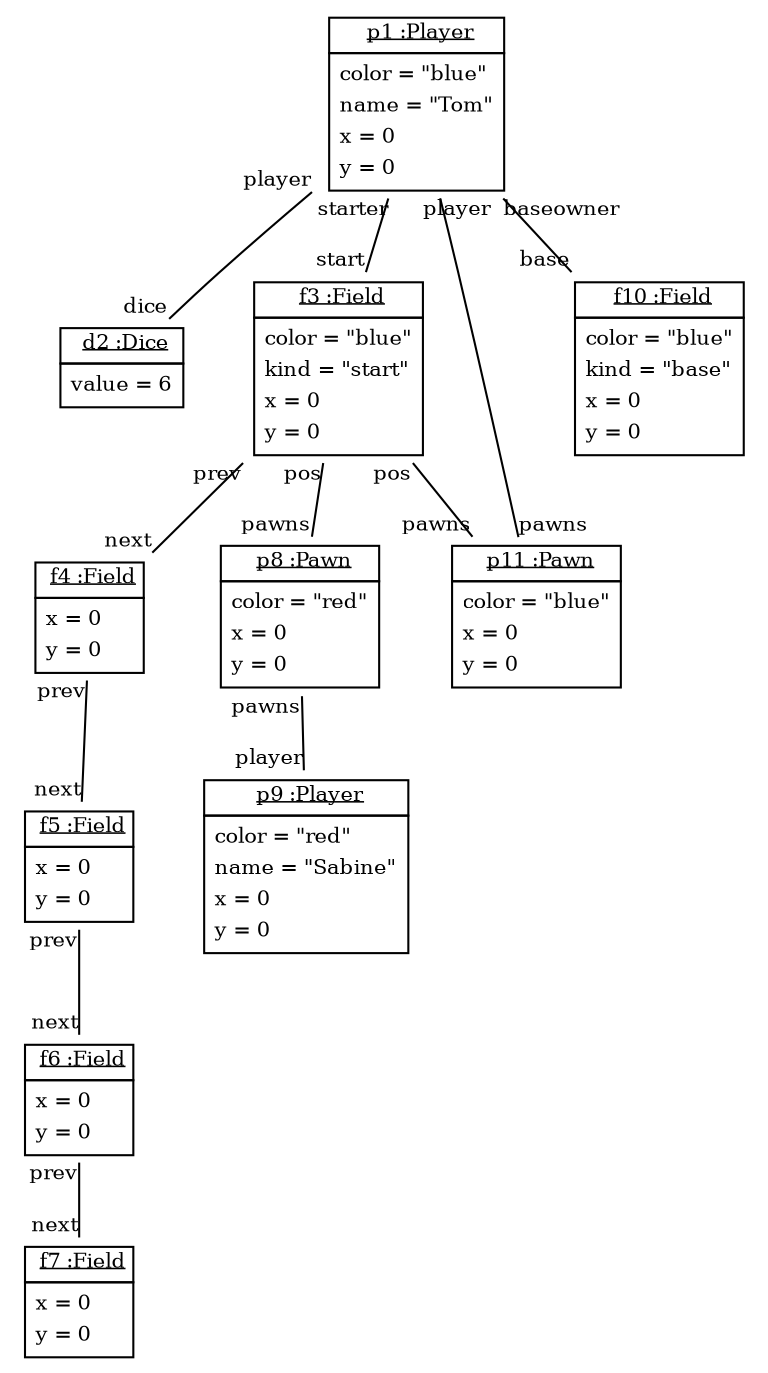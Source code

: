 graph ObjectDiagram {
   node [shape = none, fontsize = 10];
   edge [fontsize = 10];
   compound=true;

p1 [label=<<table border='0' cellborder='1' cellspacing='0'> <tr> <td href="../examples/org/sdmlib/examples/ludo/Player.java"> <u>p1 :Player</u></td></tr><tr><td><table border='0' cellborder='0' cellspacing='0'><tr><td align='left'>color = "blue"</td></tr><tr><td align='left'>name = "Tom"</td></tr><tr><td align='left'>x = 0</td></tr><tr><td align='left'>y = 0</td></tr></table></td></tr></table>>];
d2 [label=<<table border='0' cellborder='1' cellspacing='0'> <tr> <td href="../examples/org/sdmlib/examples/ludo/Dice.java"> <u>d2 :Dice</u></td></tr><tr><td><table border='0' cellborder='0' cellspacing='0'><tr><td align='left'>value = 6</td></tr></table></td></tr></table>>];
f3 [label=<<table border='0' cellborder='1' cellspacing='0'> <tr> <td href="../examples/org/sdmlib/examples/ludo/Field.java"> <u>f3 :Field</u></td></tr><tr><td><table border='0' cellborder='0' cellspacing='0'><tr><td align='left'>color = "blue"</td></tr><tr><td align='left'>kind = "start"</td></tr><tr><td align='left'>x = 0</td></tr><tr><td align='left'>y = 0</td></tr></table></td></tr></table>>];
f4 [label=<<table border='0' cellborder='1' cellspacing='0'> <tr> <td href="../examples/org/sdmlib/examples/ludo/Field.java"> <u>f4 :Field</u></td></tr><tr><td><table border='0' cellborder='0' cellspacing='0'><tr><td align='left'>x = 0</td></tr><tr><td align='left'>y = 0</td></tr></table></td></tr></table>>];
f5 [label=<<table border='0' cellborder='1' cellspacing='0'> <tr> <td href="../examples/org/sdmlib/examples/ludo/Field.java"> <u>f5 :Field</u></td></tr><tr><td><table border='0' cellborder='0' cellspacing='0'><tr><td align='left'>x = 0</td></tr><tr><td align='left'>y = 0</td></tr></table></td></tr></table>>];
f6 [label=<<table border='0' cellborder='1' cellspacing='0'> <tr> <td href="../examples/org/sdmlib/examples/ludo/Field.java"> <u>f6 :Field</u></td></tr><tr><td><table border='0' cellborder='0' cellspacing='0'><tr><td align='left'>x = 0</td></tr><tr><td align='left'>y = 0</td></tr></table></td></tr></table>>];
f7 [label=<<table border='0' cellborder='1' cellspacing='0'> <tr> <td href="../examples/org/sdmlib/examples/ludo/Field.java"> <u>f7 :Field</u></td></tr><tr><td><table border='0' cellborder='0' cellspacing='0'><tr><td align='left'>x = 0</td></tr><tr><td align='left'>y = 0</td></tr></table></td></tr></table>>];
p8 [label=<<table border='0' cellborder='1' cellspacing='0'> <tr> <td href="../examples/org/sdmlib/examples/ludo/Pawn.java"> <u>p8 :Pawn</u></td></tr><tr><td><table border='0' cellborder='0' cellspacing='0'><tr><td align='left'>color = "red"</td></tr><tr><td align='left'>x = 0</td></tr><tr><td align='left'>y = 0</td></tr></table></td></tr></table>>];
p9 [label=<<table border='0' cellborder='1' cellspacing='0'> <tr> <td href="../examples/org/sdmlib/examples/ludo/Player.java"> <u>p9 :Player</u></td></tr><tr><td><table border='0' cellborder='0' cellspacing='0'><tr><td align='left'>color = "red"</td></tr><tr><td align='left'>name = "Sabine"</td></tr><tr><td align='left'>x = 0</td></tr><tr><td align='left'>y = 0</td></tr></table></td></tr></table>>];
p11 [label=<<table border='0' cellborder='1' cellspacing='0'> <tr> <td href="../examples/org/sdmlib/examples/ludo/Pawn.java"> <u>p11 :Pawn</u></td></tr><tr><td><table border='0' cellborder='0' cellspacing='0'><tr><td align='left'>color = "blue"</td></tr><tr><td align='left'>x = 0</td></tr><tr><td align='left'>y = 0</td></tr></table></td></tr></table>>];
f10 [label=<<table border='0' cellborder='1' cellspacing='0'> <tr> <td href="../examples/org/sdmlib/examples/ludo/Field.java"> <u>f10 :Field</u></td></tr><tr><td><table border='0' cellborder='0' cellspacing='0'><tr><td align='left'>color = "blue"</td></tr><tr><td align='left'>kind = "base"</td></tr><tr><td align='left'>x = 0</td></tr><tr><td align='left'>y = 0</td></tr></table></td></tr></table>>];

p1 -- d2 [headlabel = "dice" taillabel = "player"];
p1 -- f3 [headlabel = "start" taillabel = "starter"];
p1 -- f10 [headlabel = "base" taillabel = "baseowner"];
p1 -- p11 [headlabel = "pawns" taillabel = "player"];
f3 -- f4 [headlabel = "next" taillabel = "prev"];
f3 -- p8 [headlabel = "pawns" taillabel = "pos"];
f3 -- p11 [headlabel = "pawns" taillabel = "pos"];
f4 -- f5 [headlabel = "next" taillabel = "prev"];
f5 -- f6 [headlabel = "next" taillabel = "prev"];
f6 -- f7 [headlabel = "next" taillabel = "prev"];
p8 -- p9 [headlabel = "player" taillabel = "pawns"];
}
